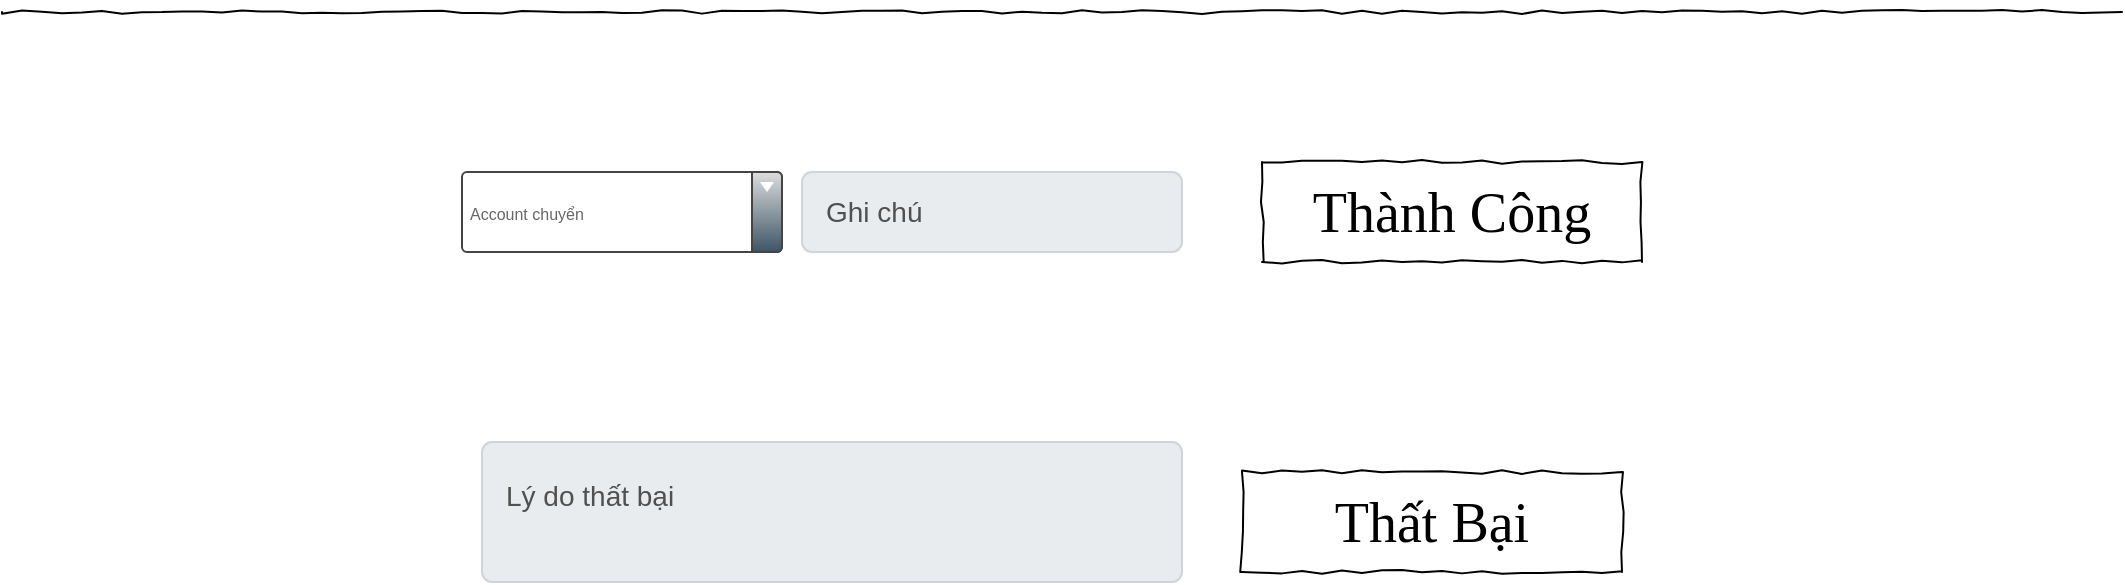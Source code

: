<mxfile version="24.6.2" type="github">
  <diagram name="Page-1" id="03018318-947c-dd8e-b7a3-06fadd420f32">
    <mxGraphModel dx="1562" dy="826" grid="1" gridSize="10" guides="1" tooltips="1" connect="1" arrows="1" fold="1" page="1" pageScale="1" pageWidth="1100" pageHeight="850" background="#ffffff" math="0" shadow="0">
      <root>
        <mxCell id="0" />
        <mxCell id="1" parent="0" />
        <mxCell id="677b7b8949515195-2" value="Thành Công" style="whiteSpace=wrap;html=1;rounded=0;shadow=0;labelBackgroundColor=none;strokeWidth=1;fontFamily=Verdana;fontSize=28;align=center;comic=1;" parent="1" vertex="1">
          <mxGeometry x="650" y="220" width="190" height="50" as="geometry" />
        </mxCell>
        <mxCell id="677b7b8949515195-9" value="" style="line;strokeWidth=1;html=1;rounded=0;shadow=0;labelBackgroundColor=none;fillColor=none;fontFamily=Verdana;fontSize=14;fontColor=#000000;align=center;comic=1;" parent="1" vertex="1">
          <mxGeometry x="20" y="140" width="1060" height="10" as="geometry" />
        </mxCell>
        <mxCell id="8TPGHvMdg9Enha9PC4Vt-1" value="Account chuyển" style="strokeWidth=1;html=1;shadow=0;dashed=0;shape=mxgraph.ios.iComboBox;spacingTop=2;spacingLeft=2;align=left;strokeColor=#444444;fontColor=#666666;buttonText=;fontSize=8;fillColor=#dddddd;fillColor2=#3D5565;sketch=0;whiteSpace=wrap;" vertex="1" parent="1">
          <mxGeometry x="250" y="225" width="160" height="40" as="geometry" />
        </mxCell>
        <mxCell id="8TPGHvMdg9Enha9PC4Vt-2" value="Ghi chú" style="html=1;shadow=0;dashed=0;shape=mxgraph.bootstrap.rrect;rSize=5;strokeColor=#CED4DA;strokeWidth=1;fillColor=#E9ECEF;fontColor=#505050;whiteSpace=wrap;align=left;verticalAlign=middle;spacingLeft=10;fontSize=14;" vertex="1" parent="1">
          <mxGeometry x="420" y="225" width="190" height="40" as="geometry" />
        </mxCell>
        <mxCell id="8TPGHvMdg9Enha9PC4Vt-3" value="&lt;div&gt;Lý do thất bại&lt;/div&gt;&lt;div&gt;&lt;br&gt;&lt;/div&gt;" style="html=1;shadow=0;dashed=0;shape=mxgraph.bootstrap.rrect;rSize=5;strokeColor=#CED4DA;strokeWidth=1;fillColor=#E9ECEF;fontColor=#505050;whiteSpace=wrap;align=left;verticalAlign=middle;spacingLeft=10;fontSize=14;" vertex="1" parent="1">
          <mxGeometry x="260" y="360" width="350" height="70" as="geometry" />
        </mxCell>
        <mxCell id="8TPGHvMdg9Enha9PC4Vt-4" value="Thất Bại" style="whiteSpace=wrap;html=1;rounded=0;shadow=0;labelBackgroundColor=none;strokeWidth=1;fontFamily=Verdana;fontSize=28;align=center;comic=1;" vertex="1" parent="1">
          <mxGeometry x="640" y="375" width="190" height="50" as="geometry" />
        </mxCell>
      </root>
    </mxGraphModel>
  </diagram>
</mxfile>
